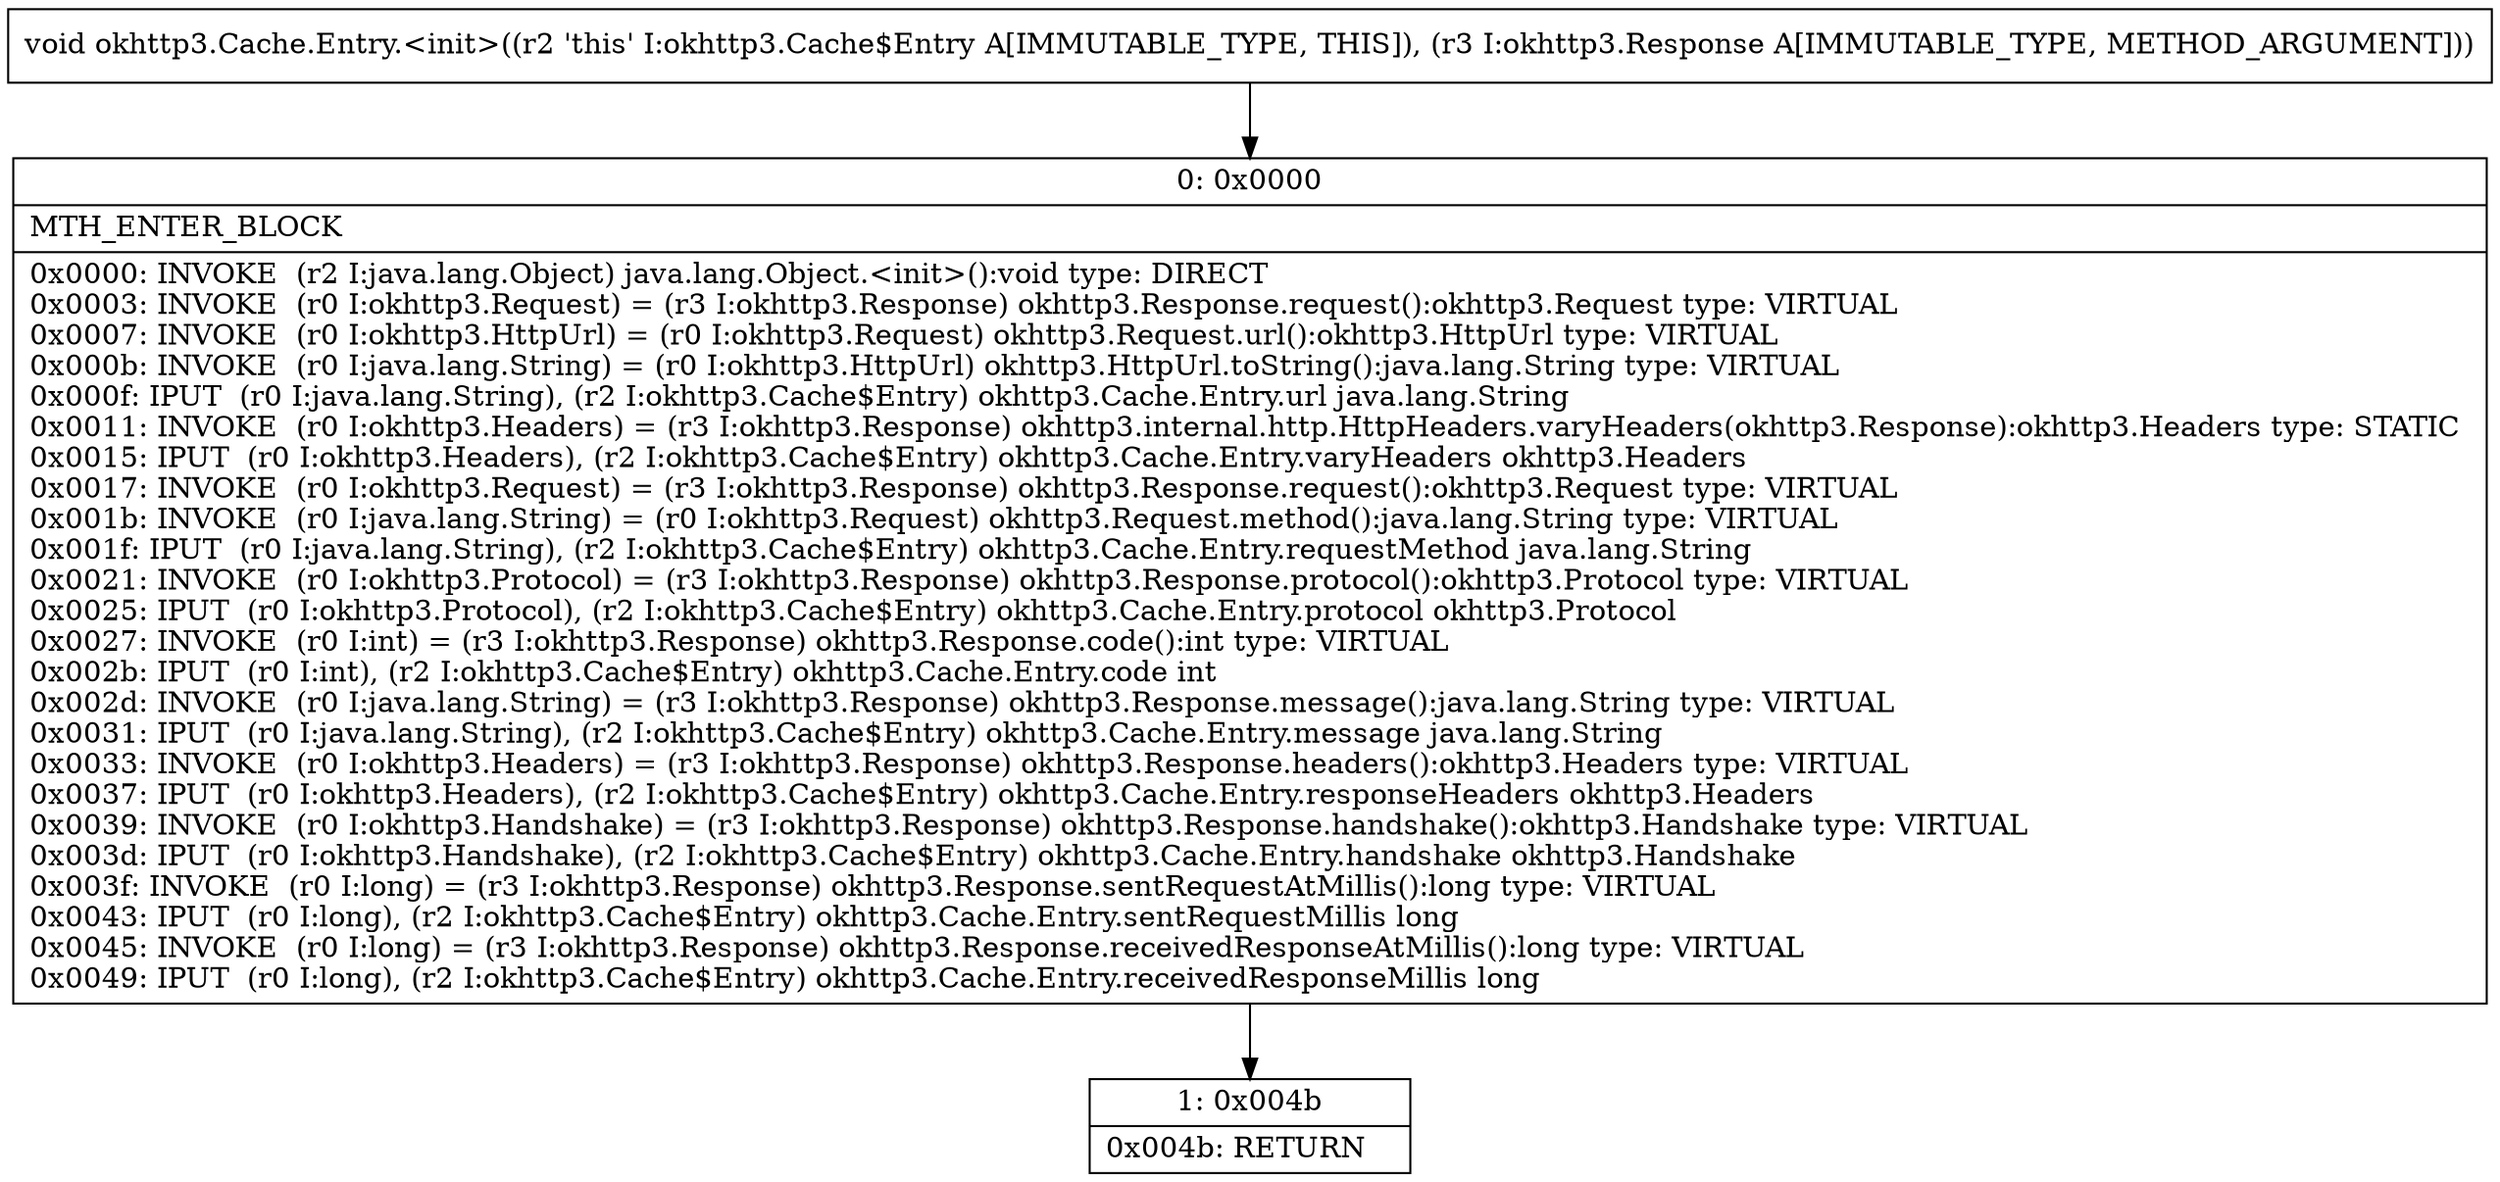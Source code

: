 digraph "CFG forokhttp3.Cache.Entry.\<init\>(Lokhttp3\/Response;)V" {
Node_0 [shape=record,label="{0\:\ 0x0000|MTH_ENTER_BLOCK\l|0x0000: INVOKE  (r2 I:java.lang.Object) java.lang.Object.\<init\>():void type: DIRECT \l0x0003: INVOKE  (r0 I:okhttp3.Request) = (r3 I:okhttp3.Response) okhttp3.Response.request():okhttp3.Request type: VIRTUAL \l0x0007: INVOKE  (r0 I:okhttp3.HttpUrl) = (r0 I:okhttp3.Request) okhttp3.Request.url():okhttp3.HttpUrl type: VIRTUAL \l0x000b: INVOKE  (r0 I:java.lang.String) = (r0 I:okhttp3.HttpUrl) okhttp3.HttpUrl.toString():java.lang.String type: VIRTUAL \l0x000f: IPUT  (r0 I:java.lang.String), (r2 I:okhttp3.Cache$Entry) okhttp3.Cache.Entry.url java.lang.String \l0x0011: INVOKE  (r0 I:okhttp3.Headers) = (r3 I:okhttp3.Response) okhttp3.internal.http.HttpHeaders.varyHeaders(okhttp3.Response):okhttp3.Headers type: STATIC \l0x0015: IPUT  (r0 I:okhttp3.Headers), (r2 I:okhttp3.Cache$Entry) okhttp3.Cache.Entry.varyHeaders okhttp3.Headers \l0x0017: INVOKE  (r0 I:okhttp3.Request) = (r3 I:okhttp3.Response) okhttp3.Response.request():okhttp3.Request type: VIRTUAL \l0x001b: INVOKE  (r0 I:java.lang.String) = (r0 I:okhttp3.Request) okhttp3.Request.method():java.lang.String type: VIRTUAL \l0x001f: IPUT  (r0 I:java.lang.String), (r2 I:okhttp3.Cache$Entry) okhttp3.Cache.Entry.requestMethod java.lang.String \l0x0021: INVOKE  (r0 I:okhttp3.Protocol) = (r3 I:okhttp3.Response) okhttp3.Response.protocol():okhttp3.Protocol type: VIRTUAL \l0x0025: IPUT  (r0 I:okhttp3.Protocol), (r2 I:okhttp3.Cache$Entry) okhttp3.Cache.Entry.protocol okhttp3.Protocol \l0x0027: INVOKE  (r0 I:int) = (r3 I:okhttp3.Response) okhttp3.Response.code():int type: VIRTUAL \l0x002b: IPUT  (r0 I:int), (r2 I:okhttp3.Cache$Entry) okhttp3.Cache.Entry.code int \l0x002d: INVOKE  (r0 I:java.lang.String) = (r3 I:okhttp3.Response) okhttp3.Response.message():java.lang.String type: VIRTUAL \l0x0031: IPUT  (r0 I:java.lang.String), (r2 I:okhttp3.Cache$Entry) okhttp3.Cache.Entry.message java.lang.String \l0x0033: INVOKE  (r0 I:okhttp3.Headers) = (r3 I:okhttp3.Response) okhttp3.Response.headers():okhttp3.Headers type: VIRTUAL \l0x0037: IPUT  (r0 I:okhttp3.Headers), (r2 I:okhttp3.Cache$Entry) okhttp3.Cache.Entry.responseHeaders okhttp3.Headers \l0x0039: INVOKE  (r0 I:okhttp3.Handshake) = (r3 I:okhttp3.Response) okhttp3.Response.handshake():okhttp3.Handshake type: VIRTUAL \l0x003d: IPUT  (r0 I:okhttp3.Handshake), (r2 I:okhttp3.Cache$Entry) okhttp3.Cache.Entry.handshake okhttp3.Handshake \l0x003f: INVOKE  (r0 I:long) = (r3 I:okhttp3.Response) okhttp3.Response.sentRequestAtMillis():long type: VIRTUAL \l0x0043: IPUT  (r0 I:long), (r2 I:okhttp3.Cache$Entry) okhttp3.Cache.Entry.sentRequestMillis long \l0x0045: INVOKE  (r0 I:long) = (r3 I:okhttp3.Response) okhttp3.Response.receivedResponseAtMillis():long type: VIRTUAL \l0x0049: IPUT  (r0 I:long), (r2 I:okhttp3.Cache$Entry) okhttp3.Cache.Entry.receivedResponseMillis long \l}"];
Node_1 [shape=record,label="{1\:\ 0x004b|0x004b: RETURN   \l}"];
MethodNode[shape=record,label="{void okhttp3.Cache.Entry.\<init\>((r2 'this' I:okhttp3.Cache$Entry A[IMMUTABLE_TYPE, THIS]), (r3 I:okhttp3.Response A[IMMUTABLE_TYPE, METHOD_ARGUMENT])) }"];
MethodNode -> Node_0;
Node_0 -> Node_1;
}

